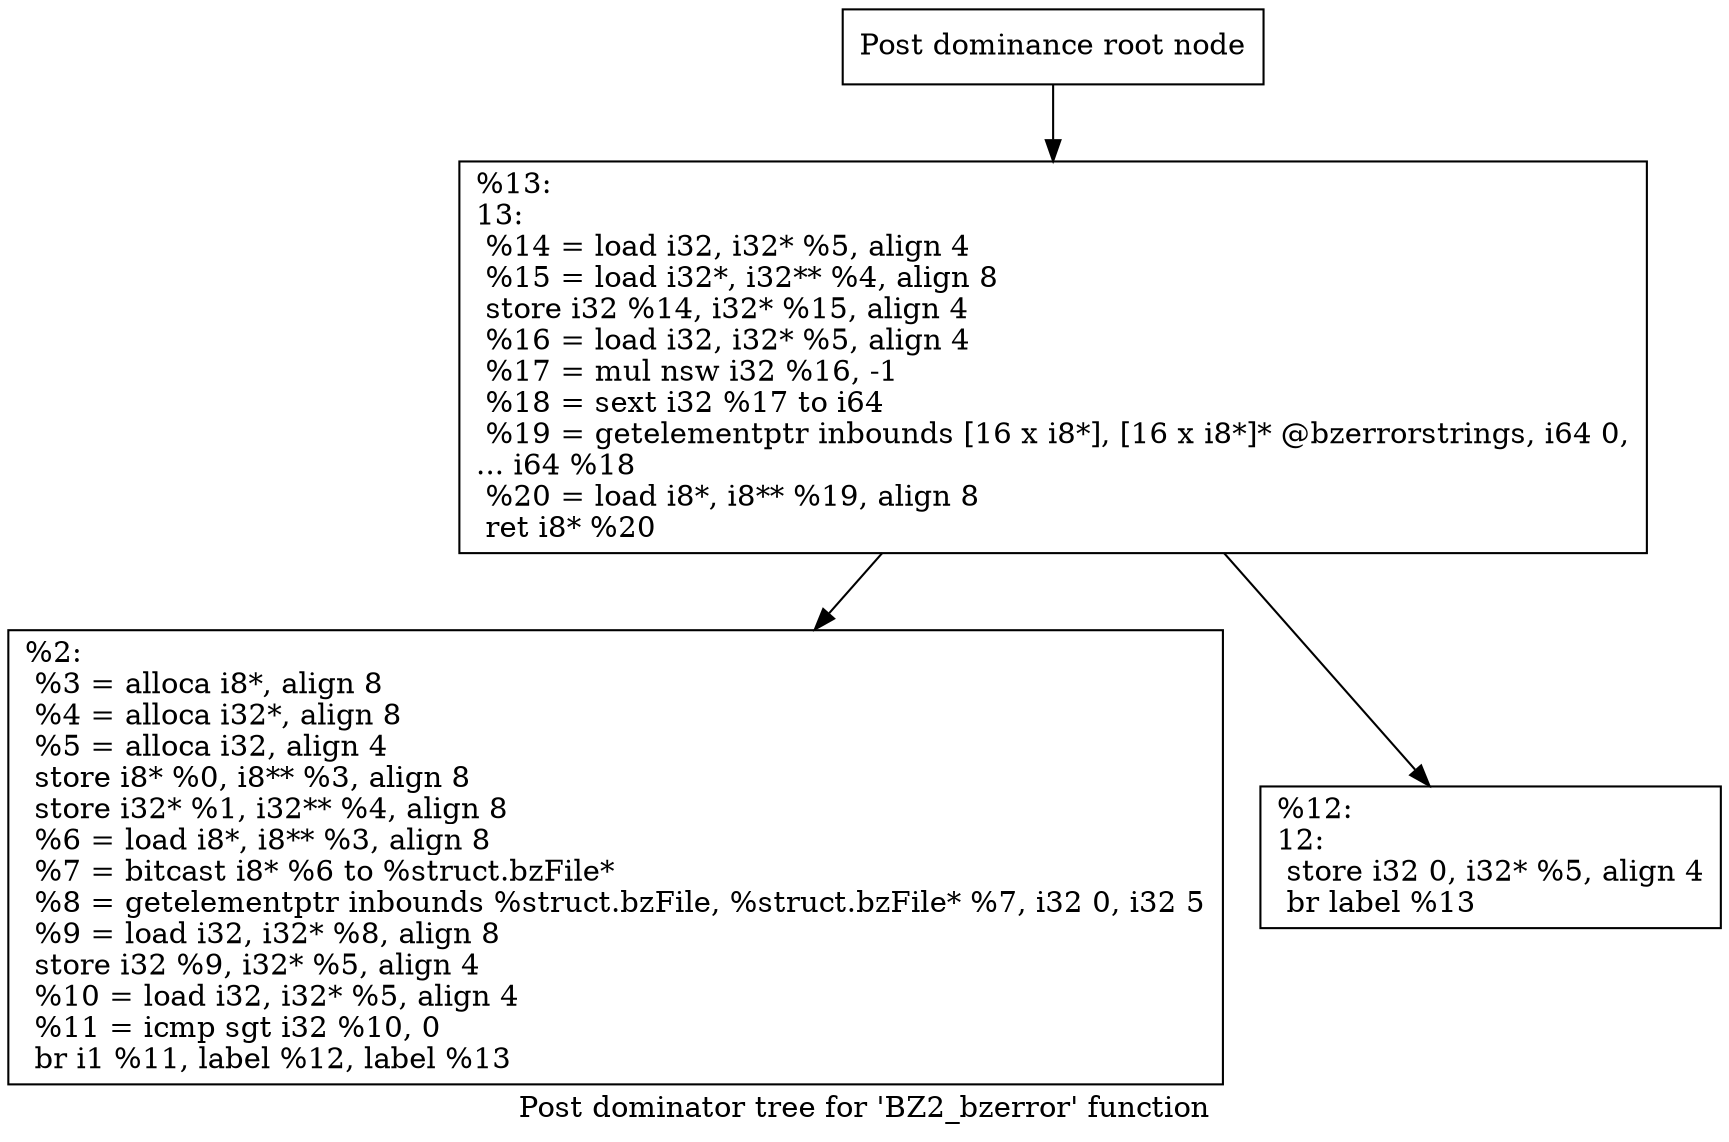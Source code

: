 digraph "Post dominator tree for 'BZ2_bzerror' function" {
	label="Post dominator tree for 'BZ2_bzerror' function";

	Node0x15c0b60 [shape=record,label="{Post dominance root node}"];
	Node0x15c0b60 -> Node0x1608e60;
	Node0x1608e60 [shape=record,label="{%13:\l13:                                               \l  %14 = load i32, i32* %5, align 4\l  %15 = load i32*, i32** %4, align 8\l  store i32 %14, i32* %15, align 4\l  %16 = load i32, i32* %5, align 4\l  %17 = mul nsw i32 %16, -1\l  %18 = sext i32 %17 to i64\l  %19 = getelementptr inbounds [16 x i8*], [16 x i8*]* @bzerrorstrings, i64 0,\l... i64 %18\l  %20 = load i8*, i8** %19, align 8\l  ret i8* %20\l}"];
	Node0x1608e60 -> Node0x162a440;
	Node0x1608e60 -> Node0x16d9a80;
	Node0x162a440 [shape=record,label="{%2:\l  %3 = alloca i8*, align 8\l  %4 = alloca i32*, align 8\l  %5 = alloca i32, align 4\l  store i8* %0, i8** %3, align 8\l  store i32* %1, i32** %4, align 8\l  %6 = load i8*, i8** %3, align 8\l  %7 = bitcast i8* %6 to %struct.bzFile*\l  %8 = getelementptr inbounds %struct.bzFile, %struct.bzFile* %7, i32 0, i32 5\l  %9 = load i32, i32* %8, align 8\l  store i32 %9, i32* %5, align 4\l  %10 = load i32, i32* %5, align 4\l  %11 = icmp sgt i32 %10, 0\l  br i1 %11, label %12, label %13\l}"];
	Node0x16d9a80 [shape=record,label="{%12:\l12:                                               \l  store i32 0, i32* %5, align 4\l  br label %13\l}"];
}
